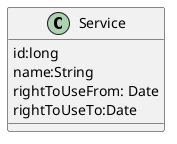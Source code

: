 @startuml

class Service{
id:long
name:String
rightToUseFrom: Date
rightToUseTo:Date
}

@enduml

@startuml

actor Customer

Customer -> ActiveServiceRESTController : getActiveServices(vin, customerId)
activate ActiveServiceRESTController

ActiveServiceRESTController -> ActiveServiceService : getActiveServices(vin, customerId)
activate ActiveServiceService

ActiveServiceService -> VehicleStore : getActiveServices(vin,customerId)
activate VehicleStore

VehicleStore -> VehicleRepository: getUsageRights(vin, customerId)
activate VehicleRepository
VehicleRepository --> VehicleStore : usageRights

VehicleStore -> VehicleStore: convertToServices(usageRights)
activate VehicleStore
VehicleStore --> VehicleStore: List<Service>
deactivate VehicleStore
VehicleStore --> ActiveServiceService : List<Service>
deactivate VehicleStore



ActiveServiceService --> ActiveServiceRESTController : List<Service>
deactivate ActiveServiceService

ActiveServiceRESTController --> Customer : List<Service>
deactivate ActiveServiceRESTController

@enduml
